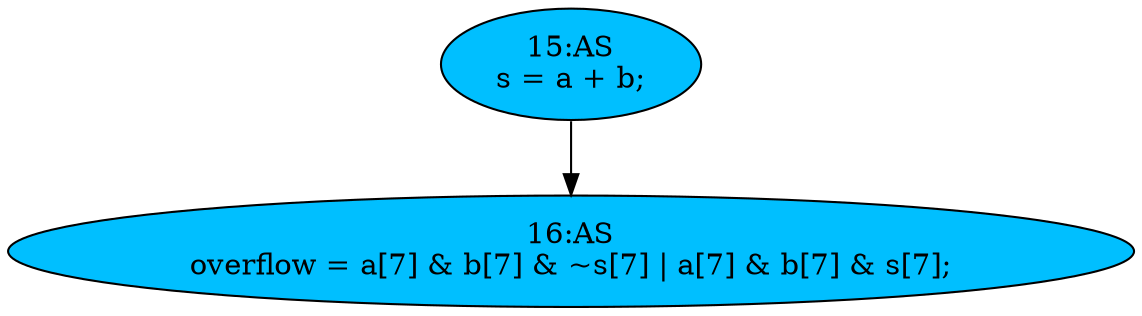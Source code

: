 strict digraph "compose( ,  )" {
	node [label="\N"];
	"16:AS"	[ast="<pyverilog.vparser.ast.Assign object at 0x7ff633ff2690>",
		def_var="['overflow']",
		fillcolor=deepskyblue,
		label="16:AS
overflow = a[7] & b[7] & ~s[7] | a[7] & b[7] & s[7];",
		statements="[]",
		style=filled,
		typ=Assign,
		use_var="['a', 'b', 's', 'a', 'b', 's']"];
	"15:AS"	[ast="<pyverilog.vparser.ast.Assign object at 0x7ff633f96950>",
		def_var="['s']",
		fillcolor=deepskyblue,
		label="15:AS
s = a + b;",
		statements="[]",
		style=filled,
		typ=Assign,
		use_var="['a', 'b']"];
	"15:AS" -> "16:AS";
}
